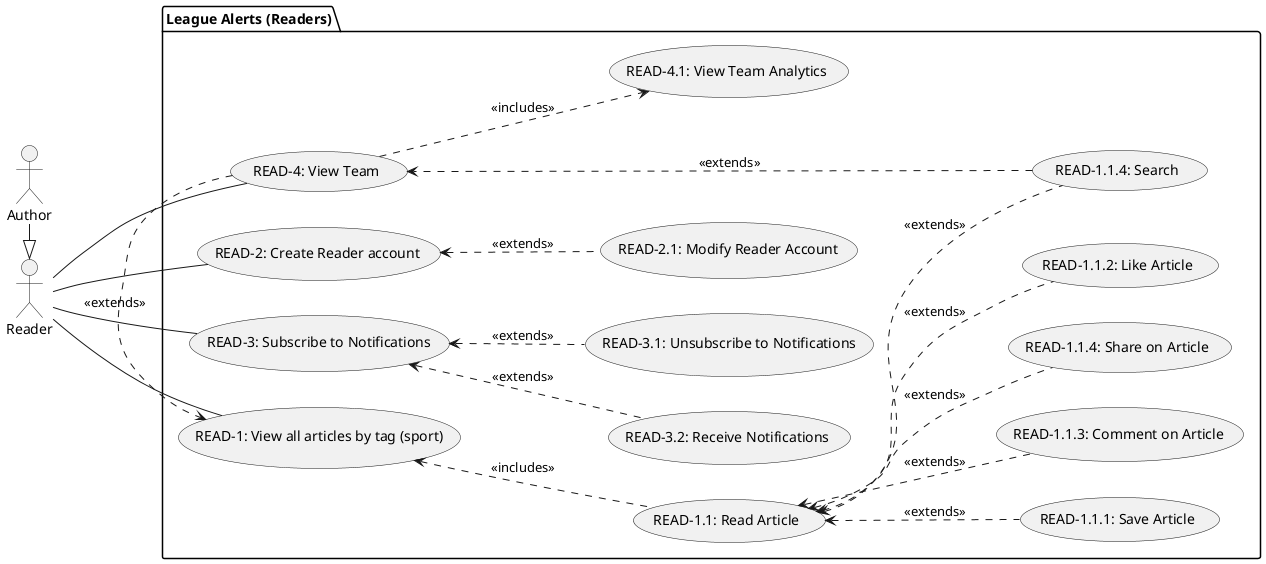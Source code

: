 @startuml UsecaseReader

left to right direction

actor Reader
actor Author

package "League Alerts (Readers)" {
    usecase "READ-1: View all articles by tag (sport)" as UC1
    usecase "READ-1.1.4: Search" as UC1.5
    usecase "READ-1.1.1: Save Article" as UC1.4
    usecase "READ-1.1.3: Comment on Article" as UC1.3
    usecase "READ-1.1.4: Share on Article" as UC1.6

    usecase "READ-1.1.2: Like Article" as UC1.2
    usecase "READ-1.1: Read Article" as UC1.1
    usecase "READ-2: Create Reader account" as UC2
    usecase "READ-4: View Team" as UC4
    usecase "READ-4.1: View Team Analytics" as UC4.1
    usecase "READ-2.1: Modify Reader Account" as UC5
    usecase "READ-3.2: Receive Notifications" as UC3.2
    usecase "READ-3.1: Unsubscribe to Notifications" as UC3.1
    usecase "READ-3: Subscribe to Notifications" as UC3
}
Reader <|-l- Author
Reader -u- UC1
Reader -- UC2
Reader -- UC4
Reader -- UC3

UC1 <.. UC1.1 : <<includes>>

UC1.1 <.. UC1.5 : <<extends>>
UC1.1 <.. UC1.2 : <<extends>>
UC1.1 <.. UC1.3 : <<extends>>
UC1.1 <.. UC1.4 : <<extends>>
UC1.1 <.. UC1.6 : <<extends>>

UC1.5 ..> UC4 : <<extends>>
UC2 <.. UC5 : <<extends>>
UC4 .> UC1 : <<extends>>
UC4 ..> UC4.1 : <<includes>>
UC3 <.. UC3.1 : <<extends>>
UC3 <.. UC3.2 : <<extends>>


@enduml